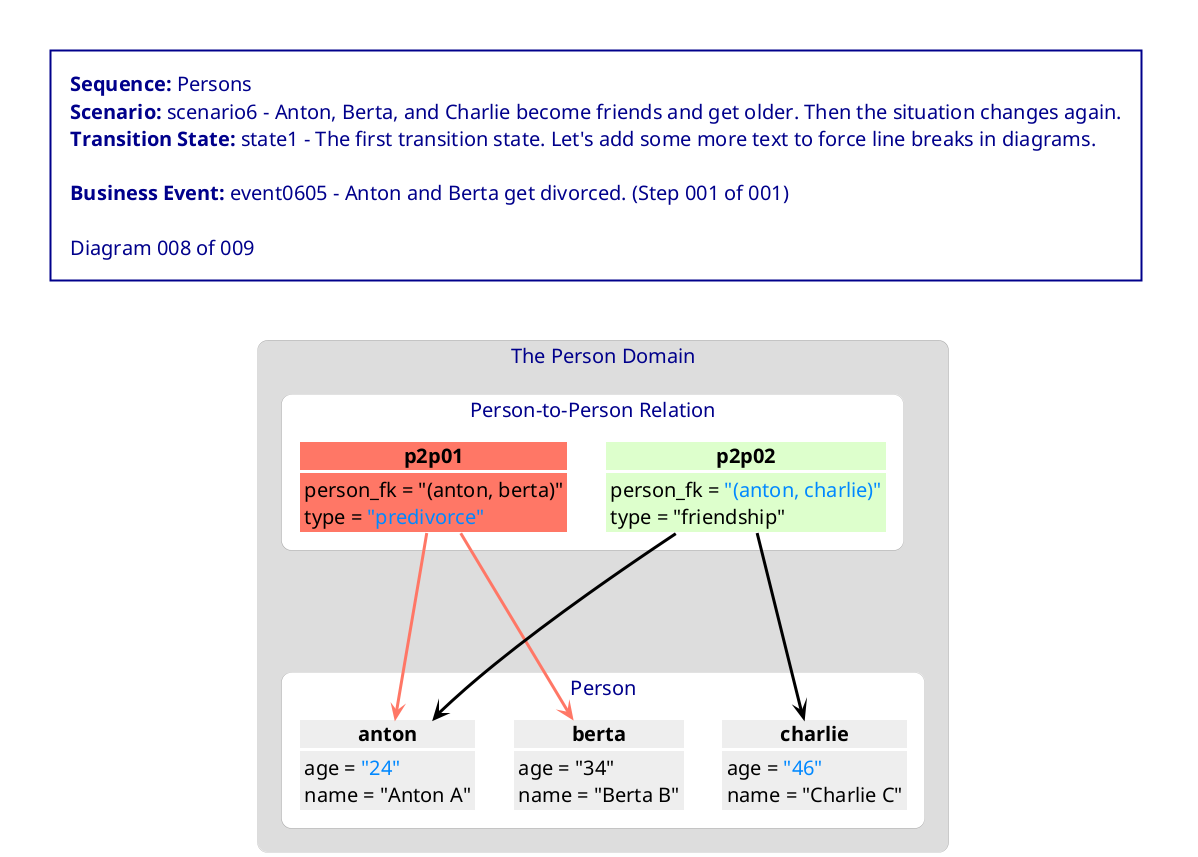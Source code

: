 @startuml Persons_scenario6_state1_008_event0605_001

<style>
    Shadowing false
    Rectangle {
        FontSize 18
        FontStyle bold
        HorizontalAlignment left
        LineThickness 0
        RoundCorner 20
    }
    Object {
        FontSize 20
        FontStyle normal
        HorizontalAlignment left
        LineColor white
        LineThickness 3
        RoundCorner 20
    }
    Arrow {
        LineThickness 3
    }
    Title {
        BackgroundColor white
        FontColor darkblue
        FontSize 20
        FontStyle normal
        HorizontalAlignment left
        LineColor darkblue
        LineThickness 2
        Margin 50
        Padding 20
    }
</style>

title \
<b>Sequence:</b> Persons\n\
<b>Scenario:</b> scenario6 - Anton, Berta, and Charlie become friends and get older. Then the situation changes again.\n\
<b>Transition State:</b> state1 - The first transition state. Let's add some more text to force line breaks in diagrams.\n\n\
<b>Business Event:</b> event0605 - Anton and Berta get divorced. (Step 001 of 001)\n\n\
Diagram 008 of 009

rectangle "The Person Domain" as persondomain #DDDDDD {
    rectangle "Person-to-Person Relation" as persondomain_p2pclass #white {
        object "<color:black><b>p2p01</b></color>" as persondomain_p2pclass_p2p01 #FF7766 {
            <color:black>person_fk = "(anton, berta)"</color>
            <color:black>type = </color><color:0088FF>"predivorce"</color>
        }
        object "<color:black><b>p2p02</b></color>" as persondomain_p2pclass_p2p02 #DDFFCC {
            <color:black>person_fk = </color><color:0088FF>"(anton, charlie)"</color>
            <color:black>type = "friendship"</color>
        }
    }
    rectangle "Person" as persondomain_personclass #white {
        object "<color:black><b>anton</b></color>" as persondomain_personclass_anton #EEEEEE {
            <color:black>age = </color><color:0088FF>"24"</color>
            <color:black>name = "Anton A"</color>
        }
        object "<color:black><b>berta</b></color>" as persondomain_personclass_berta #EEEEEE {
            <color:black>age = "34"</color>
            <color:black>name = "Berta B"</color>
        }
        object "<color:black><b>charlie</b></color>" as persondomain_personclass_charlie #EEEEEE {
            <color:black>age = </color><color:0088FF>"46"</color>
            <color:black>name = "Charlie C"</color>
        }
    }
}

persondomain_p2pclass_p2p01 ----> persondomain_personclass_anton #FF7766
persondomain_p2pclass_p2p01 ----> persondomain_personclass_berta #FF7766
persondomain_p2pclass_p2p02 ----> persondomain_personclass_anton #black
persondomain_p2pclass_p2p02 --[hidden]--> persondomain_personclass_berta
persondomain_p2pclass_p2p02 ----> persondomain_personclass_charlie #black

@enduml
